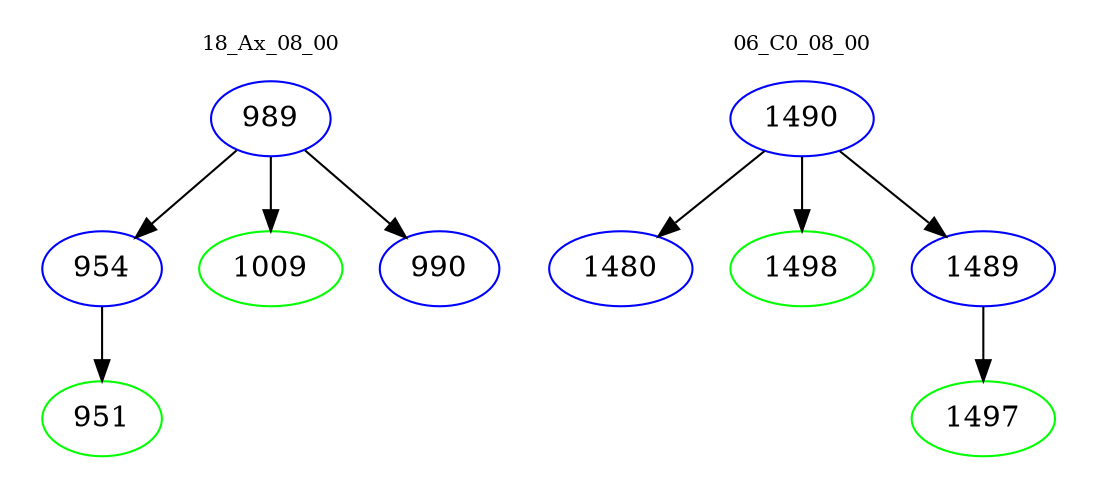 digraph{
subgraph cluster_0 {
color = white
label = "18_Ax_08_00";
fontsize=10;
T0_989 [label="989", color="blue"]
T0_989 -> T0_954 [color="black"]
T0_954 [label="954", color="blue"]
T0_954 -> T0_951 [color="black"]
T0_951 [label="951", color="green"]
T0_989 -> T0_1009 [color="black"]
T0_1009 [label="1009", color="green"]
T0_989 -> T0_990 [color="black"]
T0_990 [label="990", color="blue"]
}
subgraph cluster_1 {
color = white
label = "06_C0_08_00";
fontsize=10;
T1_1490 [label="1490", color="blue"]
T1_1490 -> T1_1480 [color="black"]
T1_1480 [label="1480", color="blue"]
T1_1490 -> T1_1498 [color="black"]
T1_1498 [label="1498", color="green"]
T1_1490 -> T1_1489 [color="black"]
T1_1489 [label="1489", color="blue"]
T1_1489 -> T1_1497 [color="black"]
T1_1497 [label="1497", color="green"]
}
}
